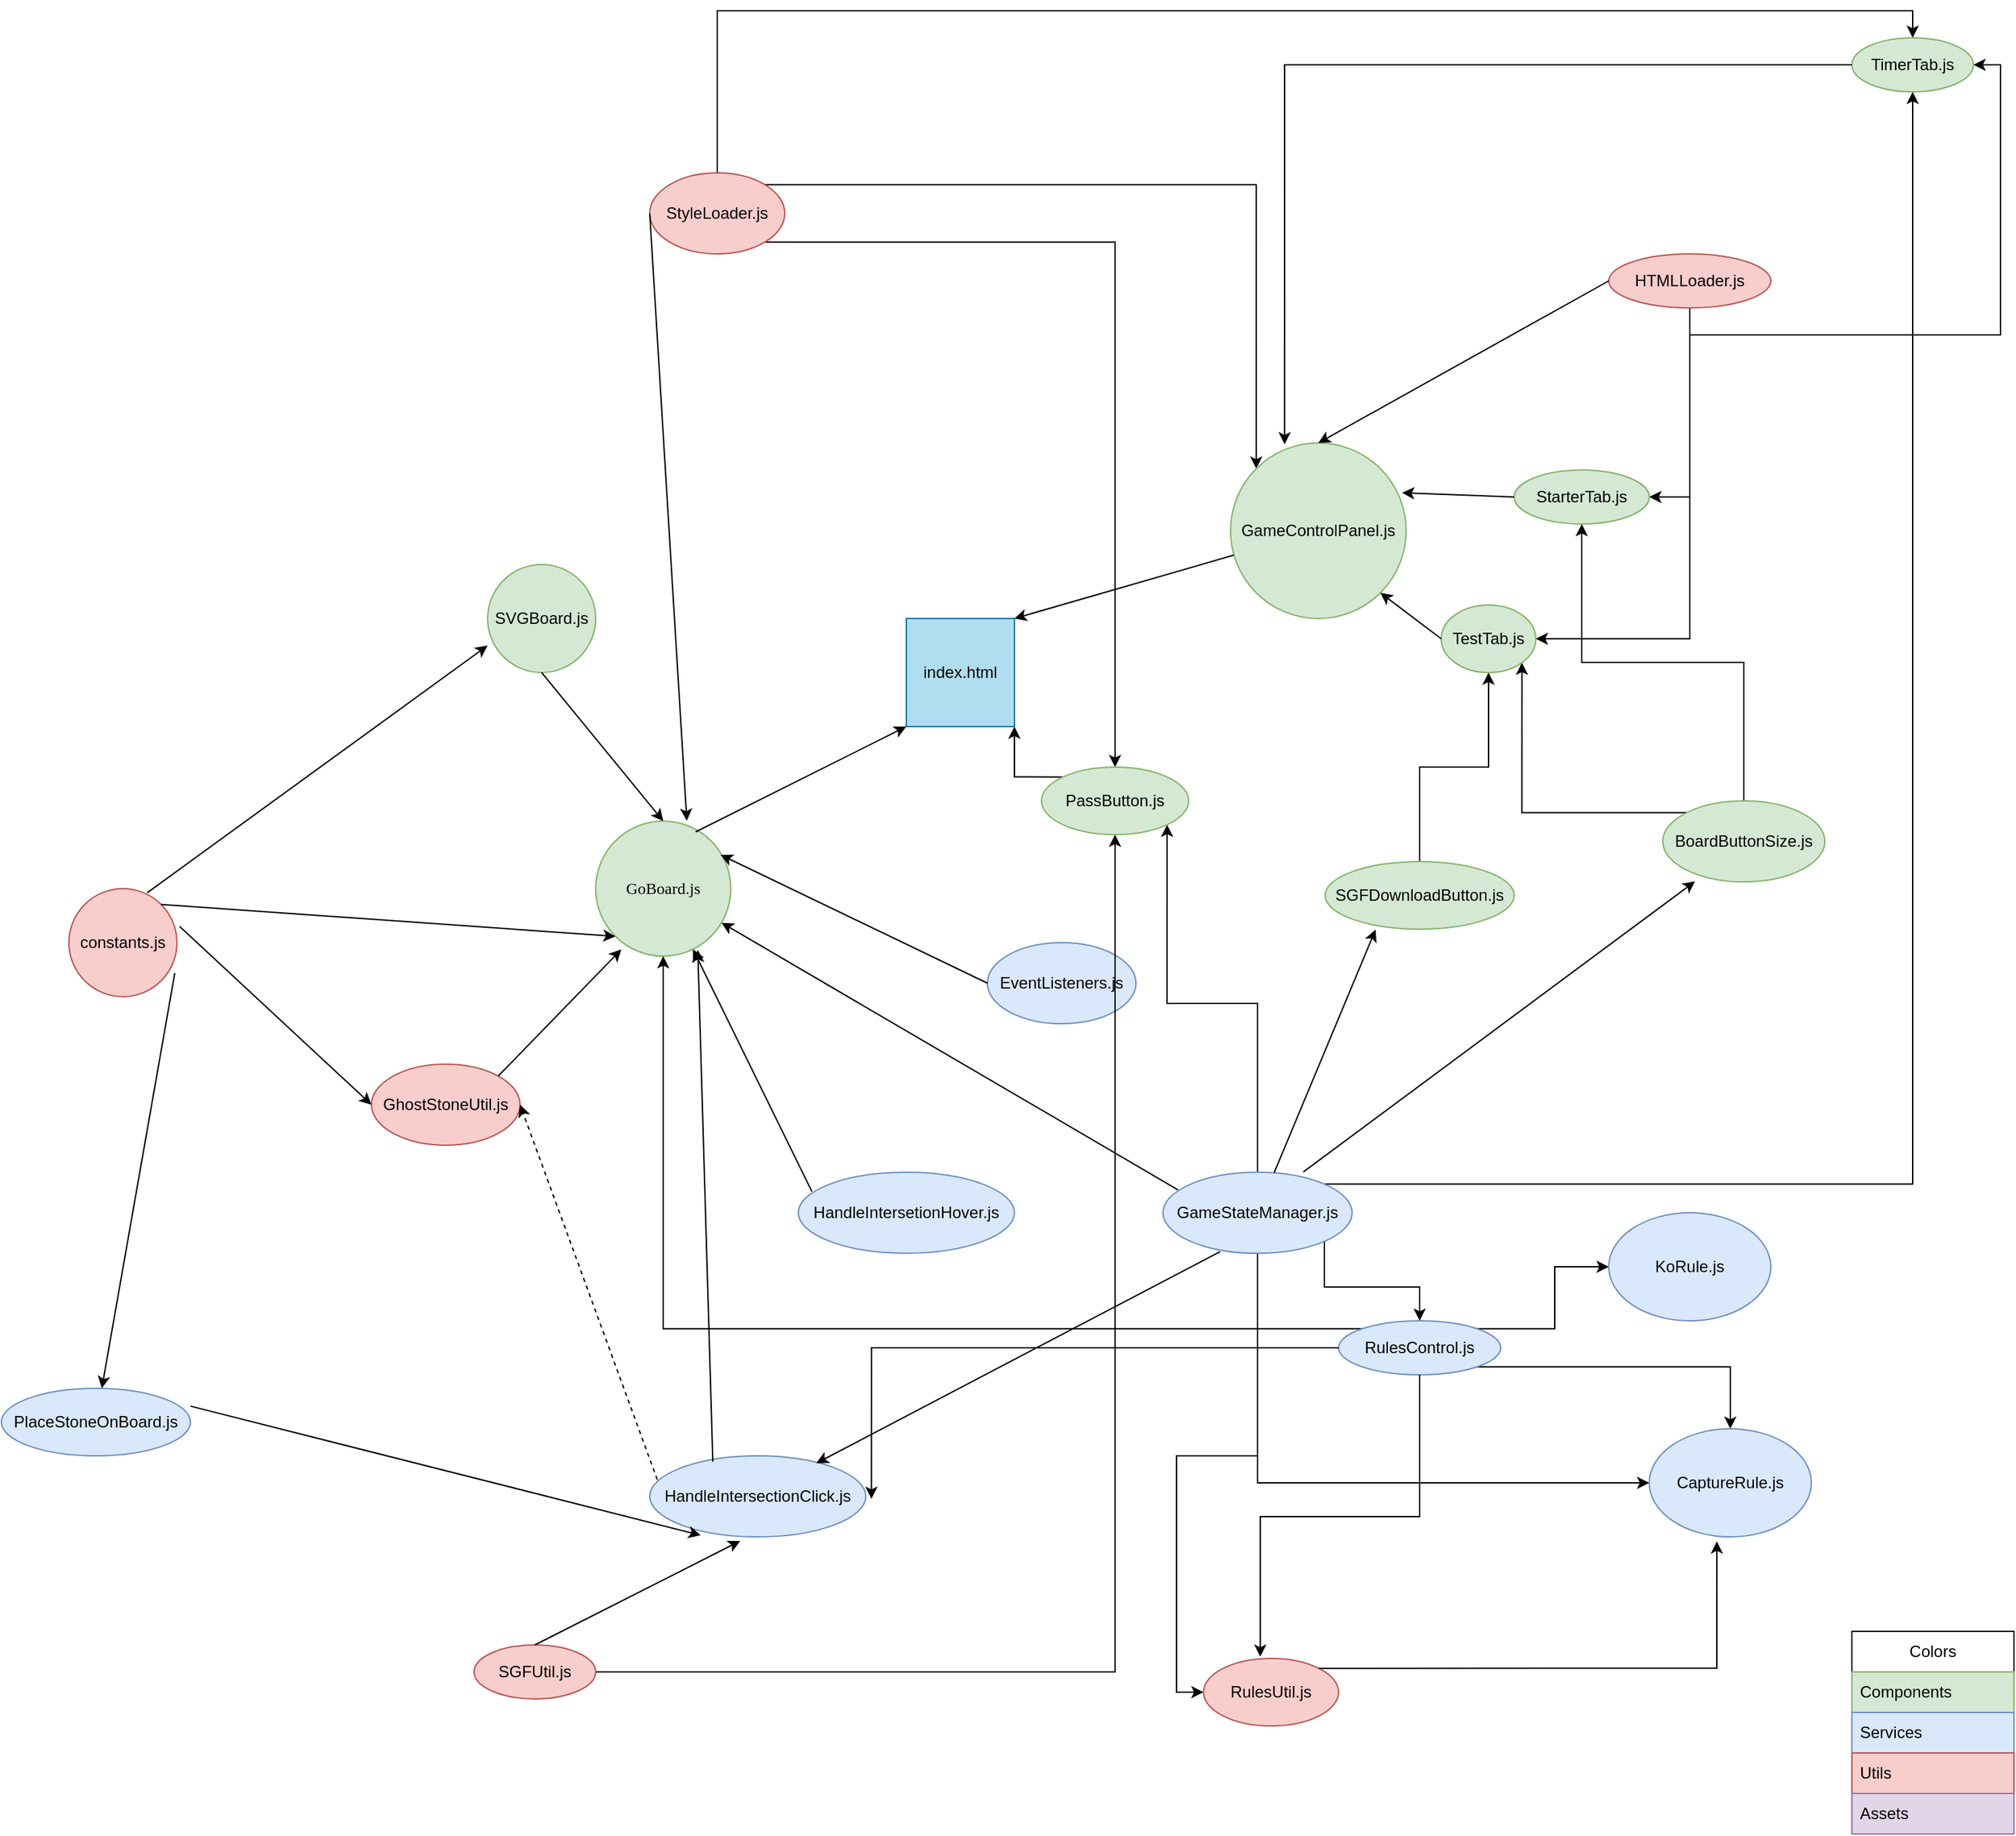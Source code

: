 <mxfile version="23.1.5" type="github">
  <diagram name="Page-1" id="IeH-06YuGBEWwIVZ6MgL">
    <mxGraphModel dx="1004" dy="1807" grid="1" gridSize="10" guides="1" tooltips="1" connect="1" arrows="1" fold="1" page="1" pageScale="1" pageWidth="827" pageHeight="1169" math="0" shadow="0">
      <root>
        <mxCell id="0" />
        <mxCell id="1" parent="0" />
        <mxCell id="sTM9K41NyHMilLDfEMmr-1" value="GoBoard.js" style="ellipse;whiteSpace=wrap;html=1;aspect=fixed;fillColor=#d5e8d4;strokeColor=#82b366;fontFamily=Verdana;labelBackgroundColor=none;" parent="1" vertex="1">
          <mxGeometry x="580" y="380" width="100" height="100" as="geometry" />
        </mxCell>
        <mxCell id="sTM9K41NyHMilLDfEMmr-2" value="Colors" style="swimlane;fontStyle=0;childLayout=stackLayout;horizontal=1;startSize=30;horizontalStack=0;resizeParent=1;resizeParentMax=0;resizeLast=0;collapsible=1;marginBottom=0;whiteSpace=wrap;html=1;" parent="1" vertex="1">
          <mxGeometry x="1510" y="980" width="120" height="150" as="geometry">
            <mxRectangle x="590" y="390" width="80" height="30" as="alternateBounds" />
          </mxGeometry>
        </mxCell>
        <mxCell id="sTM9K41NyHMilLDfEMmr-3" value="Components" style="text;strokeColor=#82b366;fillColor=#d5e8d4;align=left;verticalAlign=middle;spacingLeft=4;spacingRight=4;overflow=hidden;points=[[0,0.5],[1,0.5]];portConstraint=eastwest;rotatable=0;whiteSpace=wrap;html=1;" parent="sTM9K41NyHMilLDfEMmr-2" vertex="1">
          <mxGeometry y="30" width="120" height="30" as="geometry" />
        </mxCell>
        <mxCell id="sTM9K41NyHMilLDfEMmr-4" value="Services" style="text;strokeColor=#6c8ebf;fillColor=#dae8fc;align=left;verticalAlign=middle;spacingLeft=4;spacingRight=4;overflow=hidden;points=[[0,0.5],[1,0.5]];portConstraint=eastwest;rotatable=0;whiteSpace=wrap;html=1;" parent="sTM9K41NyHMilLDfEMmr-2" vertex="1">
          <mxGeometry y="60" width="120" height="30" as="geometry" />
        </mxCell>
        <mxCell id="sTM9K41NyHMilLDfEMmr-5" value="Utils" style="text;strokeColor=#b85450;fillColor=#f8cecc;align=left;verticalAlign=middle;spacingLeft=4;spacingRight=4;overflow=hidden;points=[[0,0.5],[1,0.5]];portConstraint=eastwest;rotatable=0;whiteSpace=wrap;html=1;" parent="sTM9K41NyHMilLDfEMmr-2" vertex="1">
          <mxGeometry y="90" width="120" height="30" as="geometry" />
        </mxCell>
        <mxCell id="sTM9K41NyHMilLDfEMmr-28" value="Assets" style="text;strokeColor=#9673a6;fillColor=#e1d5e7;align=left;verticalAlign=middle;spacingLeft=4;spacingRight=4;overflow=hidden;points=[[0,0.5],[1,0.5]];portConstraint=eastwest;rotatable=0;whiteSpace=wrap;html=1;" parent="sTM9K41NyHMilLDfEMmr-2" vertex="1">
          <mxGeometry y="120" width="120" height="30" as="geometry" />
        </mxCell>
        <mxCell id="sTM9K41NyHMilLDfEMmr-29" value="constants.js" style="ellipse;whiteSpace=wrap;html=1;aspect=fixed;fillColor=#f8cecc;strokeColor=#b85450;" parent="1" vertex="1">
          <mxGeometry x="190" y="430" width="80" height="80" as="geometry" />
        </mxCell>
        <mxCell id="sTM9K41NyHMilLDfEMmr-30" value="" style="endArrow=classic;html=1;rounded=0;exitX=1;exitY=0;exitDx=0;exitDy=0;entryX=0;entryY=1;entryDx=0;entryDy=0;" parent="1" source="sTM9K41NyHMilLDfEMmr-29" target="sTM9K41NyHMilLDfEMmr-1" edge="1">
          <mxGeometry width="50" height="50" relative="1" as="geometry">
            <mxPoint x="580" y="640" as="sourcePoint" />
            <mxPoint x="630" y="590" as="targetPoint" />
          </mxGeometry>
        </mxCell>
        <mxCell id="sTM9K41NyHMilLDfEMmr-31" value="SVGBoard.js" style="ellipse;whiteSpace=wrap;html=1;aspect=fixed;fillColor=#d5e8d4;strokeColor=#82b366;" parent="1" vertex="1">
          <mxGeometry x="500" y="190" width="80" height="80" as="geometry" />
        </mxCell>
        <mxCell id="sTM9K41NyHMilLDfEMmr-32" value="index.html" style="whiteSpace=wrap;html=1;aspect=fixed;fillColor=#b1ddf0;strokeColor=#10739e;" parent="1" vertex="1">
          <mxGeometry x="810" y="230" width="80" height="80" as="geometry" />
        </mxCell>
        <mxCell id="sTM9K41NyHMilLDfEMmr-33" value="" style="endArrow=classic;html=1;rounded=0;exitX=0.5;exitY=1;exitDx=0;exitDy=0;entryX=0.5;entryY=0;entryDx=0;entryDy=0;" parent="1" source="sTM9K41NyHMilLDfEMmr-31" target="sTM9K41NyHMilLDfEMmr-1" edge="1">
          <mxGeometry width="50" height="50" relative="1" as="geometry">
            <mxPoint x="580" y="640" as="sourcePoint" />
            <mxPoint x="630" y="590" as="targetPoint" />
          </mxGeometry>
        </mxCell>
        <mxCell id="bGxuDVC2UNsTSMvArClK-23" style="edgeStyle=orthogonalEdgeStyle;rounded=0;orthogonalLoop=1;jettySize=auto;html=1;exitX=0.5;exitY=0;exitDx=0;exitDy=0;entryX=0.5;entryY=1;entryDx=0;entryDy=0;" parent="1" source="XwEsag-w0yq0WjHqDlLs-1" target="bGxuDVC2UNsTSMvArClK-1" edge="1">
          <mxGeometry relative="1" as="geometry" />
        </mxCell>
        <mxCell id="GUHAJax_-w9i4U_qvgOD-2" style="edgeStyle=orthogonalEdgeStyle;rounded=0;orthogonalLoop=1;jettySize=auto;html=1;exitX=0;exitY=0;exitDx=0;exitDy=0;entryX=1;entryY=1;entryDx=0;entryDy=0;" parent="1" source="XwEsag-w0yq0WjHqDlLs-1" target="IqSlIdKV5zIIvHI6r_ve-4" edge="1">
          <mxGeometry relative="1" as="geometry" />
        </mxCell>
        <mxCell id="XwEsag-w0yq0WjHqDlLs-1" value="BoardButtonSize.js" style="ellipse;whiteSpace=wrap;html=1;fillColor=#d5e8d4;strokeColor=#82b366;" parent="1" vertex="1">
          <mxGeometry x="1370" y="365" width="120" height="60" as="geometry" />
        </mxCell>
        <mxCell id="GgzKaft8piSky5gUgWcs-4" style="edgeStyle=orthogonalEdgeStyle;rounded=0;orthogonalLoop=1;jettySize=auto;html=1;exitX=1;exitY=1;exitDx=0;exitDy=0;entryX=0.5;entryY=0;entryDx=0;entryDy=0;" parent="1" source="XwEsag-w0yq0WjHqDlLs-3" target="GgzKaft8piSky5gUgWcs-1" edge="1">
          <mxGeometry relative="1" as="geometry" />
        </mxCell>
        <mxCell id="GUHAJax_-w9i4U_qvgOD-3" style="edgeStyle=orthogonalEdgeStyle;rounded=0;orthogonalLoop=1;jettySize=auto;html=1;exitX=0.5;exitY=0;exitDx=0;exitDy=0;entryX=0.5;entryY=0;entryDx=0;entryDy=0;" parent="1" source="XwEsag-w0yq0WjHqDlLs-3" target="AMmoamNJwJQikj0jDECf-1" edge="1">
          <mxGeometry relative="1" as="geometry" />
        </mxCell>
        <mxCell id="GUHAJax_-w9i4U_qvgOD-4" style="edgeStyle=orthogonalEdgeStyle;rounded=0;orthogonalLoop=1;jettySize=auto;html=1;exitX=1;exitY=0;exitDx=0;exitDy=0;entryX=0;entryY=0;entryDx=0;entryDy=0;" parent="1" source="XwEsag-w0yq0WjHqDlLs-3" target="IqSlIdKV5zIIvHI6r_ve-6" edge="1">
          <mxGeometry relative="1" as="geometry" />
        </mxCell>
        <mxCell id="XwEsag-w0yq0WjHqDlLs-3" value="StyleLoader.js" style="ellipse;whiteSpace=wrap;html=1;fillColor=#f8cecc;strokeColor=#b85450;" parent="1" vertex="1">
          <mxGeometry x="620" y="-100" width="100" height="60" as="geometry" />
        </mxCell>
        <mxCell id="XwEsag-w0yq0WjHqDlLs-4" value="" style="endArrow=classic;html=1;rounded=0;exitX=0;exitY=0.5;exitDx=0;exitDy=0;entryX=0.675;entryY=-0.003;entryDx=0;entryDy=0;entryPerimeter=0;" parent="1" source="XwEsag-w0yq0WjHqDlLs-3" target="sTM9K41NyHMilLDfEMmr-1" edge="1">
          <mxGeometry width="50" height="50" relative="1" as="geometry">
            <mxPoint x="530" y="640" as="sourcePoint" />
            <mxPoint x="580" y="590" as="targetPoint" />
          </mxGeometry>
        </mxCell>
        <mxCell id="XwEsag-w0yq0WjHqDlLs-5" value="EventListeners.js" style="ellipse;whiteSpace=wrap;html=1;fillColor=#dae8fc;strokeColor=#6c8ebf;" parent="1" vertex="1">
          <mxGeometry x="870" y="470" width="110" height="60" as="geometry" />
        </mxCell>
        <mxCell id="XwEsag-w0yq0WjHqDlLs-6" value="" style="endArrow=classic;html=1;rounded=0;exitX=0;exitY=0.5;exitDx=0;exitDy=0;entryX=0.925;entryY=0.25;entryDx=0;entryDy=0;entryPerimeter=0;" parent="1" source="XwEsag-w0yq0WjHqDlLs-5" target="sTM9K41NyHMilLDfEMmr-1" edge="1">
          <mxGeometry width="50" height="50" relative="1" as="geometry">
            <mxPoint x="530" y="640" as="sourcePoint" />
            <mxPoint x="650" y="530" as="targetPoint" />
          </mxGeometry>
        </mxCell>
        <mxCell id="XwEsag-w0yq0WjHqDlLs-7" value="GhostStoneUtil.js" style="ellipse;whiteSpace=wrap;html=1;fillColor=#f8cecc;strokeColor=#b85450;" parent="1" vertex="1">
          <mxGeometry x="414" y="560" width="110" height="60" as="geometry" />
        </mxCell>
        <mxCell id="XwEsag-w0yq0WjHqDlLs-8" value="" style="endArrow=classic;html=1;rounded=0;exitX=1;exitY=0;exitDx=0;exitDy=0;entryX=0.19;entryY=0.95;entryDx=0;entryDy=0;entryPerimeter=0;" parent="1" source="XwEsag-w0yq0WjHqDlLs-7" target="sTM9K41NyHMilLDfEMmr-1" edge="1">
          <mxGeometry width="50" height="50" relative="1" as="geometry">
            <mxPoint x="530" y="640" as="sourcePoint" />
            <mxPoint x="560" y="720" as="targetPoint" />
          </mxGeometry>
        </mxCell>
        <mxCell id="XwEsag-w0yq0WjHqDlLs-9" value="HandleIntersectionClick.js" style="ellipse;whiteSpace=wrap;html=1;fillColor=#dae8fc;strokeColor=#6c8ebf;" parent="1" vertex="1">
          <mxGeometry x="620" y="850" width="160" height="60" as="geometry" />
        </mxCell>
        <mxCell id="XwEsag-w0yq0WjHqDlLs-10" value="HandleIntersetionHover.js" style="ellipse;whiteSpace=wrap;html=1;fillColor=#dae8fc;strokeColor=#6c8ebf;" parent="1" vertex="1">
          <mxGeometry x="730" y="640" width="160" height="60" as="geometry" />
        </mxCell>
        <mxCell id="XwEsag-w0yq0WjHqDlLs-11" value="" style="endArrow=classic;html=1;rounded=0;entryX=0.756;entryY=0.954;entryDx=0;entryDy=0;entryPerimeter=0;exitX=0.292;exitY=0.072;exitDx=0;exitDy=0;exitPerimeter=0;" parent="1" source="XwEsag-w0yq0WjHqDlLs-9" target="sTM9K41NyHMilLDfEMmr-1" edge="1">
          <mxGeometry width="50" height="50" relative="1" as="geometry">
            <mxPoint x="740" y="845.5" as="sourcePoint" />
            <mxPoint x="660" y="614.5" as="targetPoint" />
          </mxGeometry>
        </mxCell>
        <mxCell id="XwEsag-w0yq0WjHqDlLs-12" value="" style="endArrow=classic;html=1;rounded=0;exitX=0.063;exitY=0.239;exitDx=0;exitDy=0;exitPerimeter=0;" parent="1" source="XwEsag-w0yq0WjHqDlLs-10" target="sTM9K41NyHMilLDfEMmr-1" edge="1">
          <mxGeometry width="50" height="50" relative="1" as="geometry">
            <mxPoint x="650" y="750" as="sourcePoint" />
            <mxPoint x="700" y="700" as="targetPoint" />
          </mxGeometry>
        </mxCell>
        <mxCell id="AMmoamNJwJQikj0jDECf-2" style="edgeStyle=orthogonalEdgeStyle;rounded=0;orthogonalLoop=1;jettySize=auto;html=1;exitX=1;exitY=0;exitDx=0;exitDy=0;" parent="1" source="XwEsag-w0yq0WjHqDlLs-13" target="AMmoamNJwJQikj0jDECf-1" edge="1">
          <mxGeometry relative="1" as="geometry" />
        </mxCell>
        <mxCell id="KfYKY-w-c-0yf6j6l4lk-1" style="edgeStyle=orthogonalEdgeStyle;rounded=0;orthogonalLoop=1;jettySize=auto;html=1;exitX=1;exitY=1;exitDx=0;exitDy=0;entryX=0.5;entryY=0;entryDx=0;entryDy=0;" parent="1" source="XwEsag-w0yq0WjHqDlLs-13" target="qGVtIXNmeSlTvZJ41SJo-1" edge="1">
          <mxGeometry relative="1" as="geometry" />
        </mxCell>
        <mxCell id="GgzKaft8piSky5gUgWcs-3" style="edgeStyle=orthogonalEdgeStyle;rounded=0;orthogonalLoop=1;jettySize=auto;html=1;exitX=0.5;exitY=0;exitDx=0;exitDy=0;entryX=1;entryY=1;entryDx=0;entryDy=0;" parent="1" source="XwEsag-w0yq0WjHqDlLs-13" target="GgzKaft8piSky5gUgWcs-1" edge="1">
          <mxGeometry relative="1" as="geometry" />
        </mxCell>
        <mxCell id="4HOPGJhW_SAizfNV4QFq-5" style="edgeStyle=orthogonalEdgeStyle;rounded=0;orthogonalLoop=1;jettySize=auto;html=1;exitX=0.5;exitY=1;exitDx=0;exitDy=0;entryX=0;entryY=0.5;entryDx=0;entryDy=0;" parent="1" source="XwEsag-w0yq0WjHqDlLs-13" target="4HOPGJhW_SAizfNV4QFq-2" edge="1">
          <mxGeometry relative="1" as="geometry" />
        </mxCell>
        <mxCell id="9MFD4TGMqExeq-b9uEMU-3" style="edgeStyle=orthogonalEdgeStyle;rounded=0;orthogonalLoop=1;jettySize=auto;html=1;exitX=0.5;exitY=1;exitDx=0;exitDy=0;entryX=0;entryY=0.5;entryDx=0;entryDy=0;" parent="1" source="XwEsag-w0yq0WjHqDlLs-13" target="9MFD4TGMqExeq-b9uEMU-1" edge="1">
          <mxGeometry relative="1" as="geometry" />
        </mxCell>
        <mxCell id="XwEsag-w0yq0WjHqDlLs-13" value="GameStateManager.js" style="ellipse;whiteSpace=wrap;html=1;fillColor=#dae8fc;strokeColor=#6c8ebf;" parent="1" vertex="1">
          <mxGeometry x="1000" y="640" width="140" height="60" as="geometry" />
        </mxCell>
        <mxCell id="XwEsag-w0yq0WjHqDlLs-14" value="" style="endArrow=classic;html=1;rounded=0;exitX=0.079;exitY=0.217;exitDx=0;exitDy=0;exitPerimeter=0;" parent="1" source="XwEsag-w0yq0WjHqDlLs-13" target="sTM9K41NyHMilLDfEMmr-1" edge="1">
          <mxGeometry width="50" height="50" relative="1" as="geometry">
            <mxPoint x="650" y="750" as="sourcePoint" />
            <mxPoint x="700" y="700" as="targetPoint" />
          </mxGeometry>
        </mxCell>
        <mxCell id="XwEsag-w0yq0WjHqDlLs-15" value="" style="endArrow=classic;html=1;rounded=0;entryX=0.771;entryY=0.091;entryDx=0;entryDy=0;exitX=0.302;exitY=0.98;exitDx=0;exitDy=0;exitPerimeter=0;entryPerimeter=0;" parent="1" source="XwEsag-w0yq0WjHqDlLs-13" target="XwEsag-w0yq0WjHqDlLs-9" edge="1">
          <mxGeometry width="50" height="50" relative="1" as="geometry">
            <mxPoint x="1030" y="665" as="sourcePoint" />
            <mxPoint x="510" y="840" as="targetPoint" />
          </mxGeometry>
        </mxCell>
        <mxCell id="XwEsag-w0yq0WjHqDlLs-16" value="PlaceStoneOnBoard.js" style="ellipse;whiteSpace=wrap;html=1;fillColor=#dae8fc;strokeColor=#6c8ebf;" parent="1" vertex="1">
          <mxGeometry x="140" y="800" width="140" height="50" as="geometry" />
        </mxCell>
        <mxCell id="XwEsag-w0yq0WjHqDlLs-17" value="" style="endArrow=classic;html=1;rounded=0;exitX=1;exitY=0.264;exitDx=0;exitDy=0;exitPerimeter=0;entryX=0.236;entryY=0.98;entryDx=0;entryDy=0;entryPerimeter=0;" parent="1" source="XwEsag-w0yq0WjHqDlLs-16" target="XwEsag-w0yq0WjHqDlLs-9" edge="1">
          <mxGeometry width="50" height="50" relative="1" as="geometry">
            <mxPoint x="630" y="750" as="sourcePoint" />
            <mxPoint x="680" y="700" as="targetPoint" />
          </mxGeometry>
        </mxCell>
        <mxCell id="XwEsag-w0yq0WjHqDlLs-18" value="" style="endArrow=classic;html=1;rounded=0;exitX=0.98;exitY=0.782;exitDx=0;exitDy=0;exitPerimeter=0;" parent="1" source="sTM9K41NyHMilLDfEMmr-29" target="XwEsag-w0yq0WjHqDlLs-16" edge="1">
          <mxGeometry width="50" height="50" relative="1" as="geometry">
            <mxPoint x="310" y="860" as="sourcePoint" />
            <mxPoint x="720" y="700" as="targetPoint" />
          </mxGeometry>
        </mxCell>
        <mxCell id="XwEsag-w0yq0WjHqDlLs-19" value="" style="endArrow=classic;html=1;rounded=0;exitX=1.025;exitY=0.35;exitDx=0;exitDy=0;exitPerimeter=0;entryX=0;entryY=0.5;entryDx=0;entryDy=0;" parent="1" source="sTM9K41NyHMilLDfEMmr-29" target="XwEsag-w0yq0WjHqDlLs-7" edge="1">
          <mxGeometry width="50" height="50" relative="1" as="geometry">
            <mxPoint x="670" y="750" as="sourcePoint" />
            <mxPoint x="470" y="750" as="targetPoint" />
          </mxGeometry>
        </mxCell>
        <mxCell id="XwEsag-w0yq0WjHqDlLs-20" value="" style="endArrow=classic;html=1;rounded=0;exitX=0.725;exitY=0.038;exitDx=0;exitDy=0;exitPerimeter=0;entryX=0;entryY=0.75;entryDx=0;entryDy=0;entryPerimeter=0;" parent="1" source="sTM9K41NyHMilLDfEMmr-29" target="sTM9K41NyHMilLDfEMmr-31" edge="1">
          <mxGeometry width="50" height="50" relative="1" as="geometry">
            <mxPoint x="670" y="650" as="sourcePoint" />
            <mxPoint x="720" y="600" as="targetPoint" />
          </mxGeometry>
        </mxCell>
        <mxCell id="XwEsag-w0yq0WjHqDlLs-21" value="" style="endArrow=classic;html=1;rounded=0;exitX=0.74;exitY=0.08;exitDx=0;exitDy=0;exitPerimeter=0;entryX=0;entryY=1;entryDx=0;entryDy=0;" parent="1" source="sTM9K41NyHMilLDfEMmr-1" target="sTM9K41NyHMilLDfEMmr-32" edge="1">
          <mxGeometry width="50" height="50" relative="1" as="geometry">
            <mxPoint x="550" y="510" as="sourcePoint" />
            <mxPoint x="600" y="460" as="targetPoint" />
          </mxGeometry>
        </mxCell>
        <mxCell id="XwEsag-w0yq0WjHqDlLs-24" value="" style="endArrow=classic;html=1;rounded=0;exitX=0.035;exitY=0.294;exitDx=0;exitDy=0;exitPerimeter=0;entryX=1;entryY=0.5;entryDx=0;entryDy=0;curved=0;dashed=1;" parent="1" source="XwEsag-w0yq0WjHqDlLs-9" target="XwEsag-w0yq0WjHqDlLs-7" edge="1">
          <mxGeometry width="50" height="50" relative="1" as="geometry">
            <mxPoint x="710" y="760" as="sourcePoint" />
            <mxPoint x="760" y="710" as="targetPoint" />
          </mxGeometry>
        </mxCell>
        <mxCell id="GgzKaft8piSky5gUgWcs-5" style="edgeStyle=orthogonalEdgeStyle;rounded=0;orthogonalLoop=1;jettySize=auto;html=1;exitX=1;exitY=0.5;exitDx=0;exitDy=0;" parent="1" source="eg_Josz3ZCCLde00epPz-1" target="GgzKaft8piSky5gUgWcs-1" edge="1">
          <mxGeometry relative="1" as="geometry" />
        </mxCell>
        <mxCell id="eg_Josz3ZCCLde00epPz-1" value="SGFUtil.js" style="ellipse;whiteSpace=wrap;html=1;fillColor=#f8cecc;strokeColor=#b85450;" parent="1" vertex="1">
          <mxGeometry x="490" y="990" width="90" height="40" as="geometry" />
        </mxCell>
        <mxCell id="eg_Josz3ZCCLde00epPz-2" value="" style="endArrow=classic;html=1;rounded=0;exitX=0.5;exitY=0;exitDx=0;exitDy=0;entryX=0.419;entryY=1.05;entryDx=0;entryDy=0;entryPerimeter=0;" parent="1" source="eg_Josz3ZCCLde00epPz-1" target="XwEsag-w0yq0WjHqDlLs-9" edge="1">
          <mxGeometry width="50" height="50" relative="1" as="geometry">
            <mxPoint x="890" y="810" as="sourcePoint" />
            <mxPoint x="940" y="760" as="targetPoint" />
          </mxGeometry>
        </mxCell>
        <mxCell id="bGxuDVC2UNsTSMvArClK-20" style="edgeStyle=orthogonalEdgeStyle;rounded=0;orthogonalLoop=1;jettySize=auto;html=1;exitX=0.5;exitY=0;exitDx=0;exitDy=0;entryX=0.5;entryY=1;entryDx=0;entryDy=0;" parent="1" source="IqSlIdKV5zIIvHI6r_ve-1" target="IqSlIdKV5zIIvHI6r_ve-4" edge="1">
          <mxGeometry relative="1" as="geometry" />
        </mxCell>
        <mxCell id="IqSlIdKV5zIIvHI6r_ve-1" value="SGFDownloadButton.js" style="ellipse;whiteSpace=wrap;html=1;fillColor=#d5e8d4;strokeColor=#82b366;" parent="1" vertex="1">
          <mxGeometry x="1120" y="410" width="140" height="50" as="geometry" />
        </mxCell>
        <mxCell id="IqSlIdKV5zIIvHI6r_ve-3" value="" style="endArrow=classic;html=1;rounded=0;entryX=0.267;entryY=1.007;entryDx=0;entryDy=0;entryPerimeter=0;" parent="1" source="XwEsag-w0yq0WjHqDlLs-13" target="IqSlIdKV5zIIvHI6r_ve-1" edge="1">
          <mxGeometry width="50" height="50" relative="1" as="geometry">
            <mxPoint x="870" y="690" as="sourcePoint" />
            <mxPoint x="920" y="640" as="targetPoint" />
          </mxGeometry>
        </mxCell>
        <mxCell id="IqSlIdKV5zIIvHI6r_ve-4" value="TestTab.js" style="ellipse;whiteSpace=wrap;html=1;fillColor=#d5e8d4;strokeColor=#82b366;" parent="1" vertex="1">
          <mxGeometry x="1206" y="220" width="70" height="50" as="geometry" />
        </mxCell>
        <mxCell id="IqSlIdKV5zIIvHI6r_ve-6" value="GameControlPanel.js" style="ellipse;whiteSpace=wrap;html=1;aspect=fixed;fillColor=#d5e8d4;strokeColor=#82b366;" parent="1" vertex="1">
          <mxGeometry x="1050" y="100" width="130" height="130" as="geometry" />
        </mxCell>
        <mxCell id="IqSlIdKV5zIIvHI6r_ve-10" value="" style="endArrow=classic;html=1;rounded=0;entryX=1;entryY=0;entryDx=0;entryDy=0;" parent="1" source="IqSlIdKV5zIIvHI6r_ve-6" target="sTM9K41NyHMilLDfEMmr-32" edge="1">
          <mxGeometry width="50" height="50" relative="1" as="geometry">
            <mxPoint x="1000" y="330" as="sourcePoint" />
            <mxPoint x="1050" y="280" as="targetPoint" />
          </mxGeometry>
        </mxCell>
        <mxCell id="bGxuDVC2UNsTSMvArClK-14" style="edgeStyle=orthogonalEdgeStyle;rounded=0;orthogonalLoop=1;jettySize=auto;html=1;exitX=0.5;exitY=1;exitDx=0;exitDy=0;entryX=1;entryY=0.5;entryDx=0;entryDy=0;" parent="1" source="_aCDbJowjbYK5j0OoCDy-1" target="bGxuDVC2UNsTSMvArClK-1" edge="1">
          <mxGeometry relative="1" as="geometry" />
        </mxCell>
        <mxCell id="bGxuDVC2UNsTSMvArClK-15" style="edgeStyle=orthogonalEdgeStyle;rounded=0;orthogonalLoop=1;jettySize=auto;html=1;exitX=0.5;exitY=1;exitDx=0;exitDy=0;entryX=1;entryY=0.5;entryDx=0;entryDy=0;" parent="1" source="_aCDbJowjbYK5j0OoCDy-1" target="IqSlIdKV5zIIvHI6r_ve-4" edge="1">
          <mxGeometry relative="1" as="geometry" />
        </mxCell>
        <mxCell id="AMmoamNJwJQikj0jDECf-4" style="edgeStyle=orthogonalEdgeStyle;rounded=0;orthogonalLoop=1;jettySize=auto;html=1;exitX=0.5;exitY=1;exitDx=0;exitDy=0;entryX=1;entryY=0.5;entryDx=0;entryDy=0;" parent="1" source="_aCDbJowjbYK5j0OoCDy-1" target="AMmoamNJwJQikj0jDECf-1" edge="1">
          <mxGeometry relative="1" as="geometry" />
        </mxCell>
        <mxCell id="_aCDbJowjbYK5j0OoCDy-1" value="HTMLLoader.js" style="ellipse;whiteSpace=wrap;html=1;fillColor=#f8cecc;strokeColor=#b85450;" parent="1" vertex="1">
          <mxGeometry x="1330" y="-40" width="120" height="40" as="geometry" />
        </mxCell>
        <mxCell id="_aCDbJowjbYK5j0OoCDy-2" value="" style="endArrow=classic;html=1;rounded=0;exitX=0;exitY=0.5;exitDx=0;exitDy=0;entryX=0.5;entryY=0;entryDx=0;entryDy=0;" parent="1" source="_aCDbJowjbYK5j0OoCDy-1" target="IqSlIdKV5zIIvHI6r_ve-6" edge="1">
          <mxGeometry width="50" height="50" relative="1" as="geometry">
            <mxPoint x="1060" y="510" as="sourcePoint" />
            <mxPoint x="1110" y="460" as="targetPoint" />
          </mxGeometry>
        </mxCell>
        <mxCell id="BNSQH5p7iATUA6z0eg3D-7" value="" style="endArrow=classic;html=1;rounded=0;exitX=0.742;exitY=-0.003;exitDx=0;exitDy=0;exitPerimeter=0;entryX=0.199;entryY=0.994;entryDx=0;entryDy=0;entryPerimeter=0;" parent="1" source="XwEsag-w0yq0WjHqDlLs-13" target="XwEsag-w0yq0WjHqDlLs-1" edge="1">
          <mxGeometry width="50" height="50" relative="1" as="geometry">
            <mxPoint x="970" y="510" as="sourcePoint" />
            <mxPoint x="1020" y="460" as="targetPoint" />
          </mxGeometry>
        </mxCell>
        <mxCell id="bGxuDVC2UNsTSMvArClK-1" value="StarterTab.js" style="ellipse;whiteSpace=wrap;html=1;fillColor=#d5e8d4;strokeColor=#82b366;" parent="1" vertex="1">
          <mxGeometry x="1260" y="120" width="100" height="40" as="geometry" />
        </mxCell>
        <mxCell id="bGxuDVC2UNsTSMvArClK-24" value="" style="endArrow=classic;html=1;rounded=0;entryX=1;entryY=1;entryDx=0;entryDy=0;exitX=0;exitY=0.5;exitDx=0;exitDy=0;" parent="1" source="IqSlIdKV5zIIvHI6r_ve-4" target="IqSlIdKV5zIIvHI6r_ve-6" edge="1">
          <mxGeometry width="50" height="50" relative="1" as="geometry">
            <mxPoint x="1060" y="460" as="sourcePoint" />
            <mxPoint x="1110" y="410" as="targetPoint" />
          </mxGeometry>
        </mxCell>
        <mxCell id="bGxuDVC2UNsTSMvArClK-25" value="" style="endArrow=classic;html=1;rounded=0;entryX=0.977;entryY=0.284;entryDx=0;entryDy=0;entryPerimeter=0;exitX=0;exitY=0.5;exitDx=0;exitDy=0;" parent="1" source="bGxuDVC2UNsTSMvArClK-1" target="IqSlIdKV5zIIvHI6r_ve-6" edge="1">
          <mxGeometry width="50" height="50" relative="1" as="geometry">
            <mxPoint x="1060" y="460" as="sourcePoint" />
            <mxPoint x="1110" y="410" as="targetPoint" />
          </mxGeometry>
        </mxCell>
        <mxCell id="AMmoamNJwJQikj0jDECf-1" value="TimerTab.js" style="ellipse;whiteSpace=wrap;html=1;fillColor=#d5e8d4;strokeColor=#82b366;" parent="1" vertex="1">
          <mxGeometry x="1510" y="-200" width="90" height="40" as="geometry" />
        </mxCell>
        <mxCell id="KfYKY-w-c-0yf6j6l4lk-2" style="edgeStyle=orthogonalEdgeStyle;rounded=0;orthogonalLoop=1;jettySize=auto;html=1;exitX=1;exitY=0;exitDx=0;exitDy=0;entryX=0.5;entryY=1;entryDx=0;entryDy=0;" parent="1" source="qGVtIXNmeSlTvZJ41SJo-1" target="sTM9K41NyHMilLDfEMmr-1" edge="1">
          <mxGeometry relative="1" as="geometry" />
        </mxCell>
        <mxCell id="4HOPGJhW_SAizfNV4QFq-3" style="edgeStyle=orthogonalEdgeStyle;rounded=0;orthogonalLoop=1;jettySize=auto;html=1;exitX=1;exitY=0;exitDx=0;exitDy=0;entryX=0;entryY=0.5;entryDx=0;entryDy=0;" parent="1" source="qGVtIXNmeSlTvZJ41SJo-1" target="4HOPGJhW_SAizfNV4QFq-1" edge="1">
          <mxGeometry relative="1" as="geometry" />
        </mxCell>
        <mxCell id="4HOPGJhW_SAizfNV4QFq-4" style="edgeStyle=orthogonalEdgeStyle;rounded=0;orthogonalLoop=1;jettySize=auto;html=1;exitX=1;exitY=1;exitDx=0;exitDy=0;" parent="1" source="qGVtIXNmeSlTvZJ41SJo-1" target="4HOPGJhW_SAizfNV4QFq-2" edge="1">
          <mxGeometry relative="1" as="geometry" />
        </mxCell>
        <mxCell id="qGVtIXNmeSlTvZJ41SJo-1" value="RulesControl.js" style="ellipse;whiteSpace=wrap;html=1;fillColor=#dae8fc;strokeColor=#6c8ebf;" parent="1" vertex="1">
          <mxGeometry x="1130" y="750" width="120" height="40" as="geometry" />
        </mxCell>
        <mxCell id="qGVtIXNmeSlTvZJ41SJo-2" style="edgeStyle=orthogonalEdgeStyle;rounded=0;orthogonalLoop=1;jettySize=auto;html=1;exitX=0;exitY=0.5;exitDx=0;exitDy=0;entryX=1.026;entryY=0.531;entryDx=0;entryDy=0;entryPerimeter=0;" parent="1" source="qGVtIXNmeSlTvZJ41SJo-1" target="XwEsag-w0yq0WjHqDlLs-9" edge="1">
          <mxGeometry relative="1" as="geometry" />
        </mxCell>
        <mxCell id="GgzKaft8piSky5gUgWcs-2" style="edgeStyle=orthogonalEdgeStyle;rounded=0;orthogonalLoop=1;jettySize=auto;html=1;exitX=0;exitY=0;exitDx=0;exitDy=0;entryX=1;entryY=1;entryDx=0;entryDy=0;" parent="1" source="GgzKaft8piSky5gUgWcs-1" target="sTM9K41NyHMilLDfEMmr-32" edge="1">
          <mxGeometry relative="1" as="geometry" />
        </mxCell>
        <mxCell id="GgzKaft8piSky5gUgWcs-1" value="PassButton.js" style="ellipse;whiteSpace=wrap;html=1;fillColor=#d5e8d4;strokeColor=#82b366;" parent="1" vertex="1">
          <mxGeometry x="910" y="340" width="109" height="50" as="geometry" />
        </mxCell>
        <mxCell id="4HOPGJhW_SAizfNV4QFq-1" value="KoRule.js" style="ellipse;whiteSpace=wrap;html=1;fillColor=#dae8fc;strokeColor=#6c8ebf;" parent="1" vertex="1">
          <mxGeometry x="1330" y="670" width="120" height="80" as="geometry" />
        </mxCell>
        <mxCell id="4HOPGJhW_SAizfNV4QFq-2" value="CaptureRule.js" style="ellipse;whiteSpace=wrap;html=1;fillColor=#dae8fc;strokeColor=#6c8ebf;" parent="1" vertex="1">
          <mxGeometry x="1360" y="830" width="120" height="80" as="geometry" />
        </mxCell>
        <mxCell id="9MFD4TGMqExeq-b9uEMU-1" value="RulesUtil.js" style="ellipse;whiteSpace=wrap;html=1;fillColor=#f8cecc;strokeColor=#b85450;" parent="1" vertex="1">
          <mxGeometry x="1030" y="1000" width="100" height="50" as="geometry" />
        </mxCell>
        <mxCell id="9MFD4TGMqExeq-b9uEMU-2" style="edgeStyle=orthogonalEdgeStyle;rounded=0;orthogonalLoop=1;jettySize=auto;html=1;exitX=1;exitY=0;exitDx=0;exitDy=0;entryX=0.417;entryY=1.042;entryDx=0;entryDy=0;entryPerimeter=0;" parent="1" source="9MFD4TGMqExeq-b9uEMU-1" target="4HOPGJhW_SAizfNV4QFq-2" edge="1">
          <mxGeometry relative="1" as="geometry" />
        </mxCell>
        <mxCell id="9MFD4TGMqExeq-b9uEMU-4" style="edgeStyle=orthogonalEdgeStyle;rounded=0;orthogonalLoop=1;jettySize=auto;html=1;exitX=0.5;exitY=1;exitDx=0;exitDy=0;entryX=0.42;entryY=-0.026;entryDx=0;entryDy=0;entryPerimeter=0;" parent="1" source="qGVtIXNmeSlTvZJ41SJo-1" target="9MFD4TGMqExeq-b9uEMU-1" edge="1">
          <mxGeometry relative="1" as="geometry" />
        </mxCell>
        <mxCell id="GUHAJax_-w9i4U_qvgOD-1" style="edgeStyle=orthogonalEdgeStyle;rounded=0;orthogonalLoop=1;jettySize=auto;html=1;exitX=0;exitY=0.5;exitDx=0;exitDy=0;entryX=0.308;entryY=0.008;entryDx=0;entryDy=0;entryPerimeter=0;" parent="1" source="AMmoamNJwJQikj0jDECf-1" target="IqSlIdKV5zIIvHI6r_ve-6" edge="1">
          <mxGeometry relative="1" as="geometry" />
        </mxCell>
      </root>
    </mxGraphModel>
  </diagram>
</mxfile>
